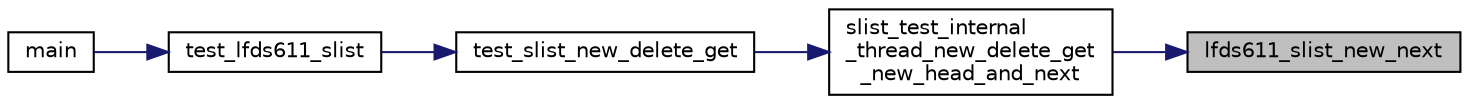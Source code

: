 digraph "lfds611_slist_new_next"
{
 // LATEX_PDF_SIZE
  edge [fontname="Helvetica",fontsize="10",labelfontname="Helvetica",labelfontsize="10"];
  node [fontname="Helvetica",fontsize="10",shape=record];
  rankdir="RL";
  Node1 [label="lfds611_slist_new_next",height=0.2,width=0.4,color="black", fillcolor="grey75", style="filled", fontcolor="black",tooltip=" "];
  Node1 -> Node2 [dir="back",color="midnightblue",fontsize="10",style="solid",fontname="Helvetica"];
  Node2 [label="slist_test_internal\l_thread_new_delete_get\l_new_head_and_next",height=0.2,width=0.4,color="black", fillcolor="white", style="filled",URL="$test__slist_8c.html#a854aa22f6f9cb24113775144178bc480",tooltip=" "];
  Node2 -> Node3 [dir="back",color="midnightblue",fontsize="10",style="solid",fontname="Helvetica"];
  Node3 [label="test_slist_new_delete_get",height=0.2,width=0.4,color="black", fillcolor="white", style="filled",URL="$test__slist_8c.html#aacc348b950a8c79a881792dbd85b7fd4",tooltip=" "];
  Node3 -> Node4 [dir="back",color="midnightblue",fontsize="10",style="solid",fontname="Helvetica"];
  Node4 [label="test_lfds611_slist",height=0.2,width=0.4,color="black", fillcolor="white", style="filled",URL="$test__slist_8c.html#a1e0fcb224cca32b9b34df3c22e4278c5",tooltip=" "];
  Node4 -> Node5 [dir="back",color="midnightblue",fontsize="10",style="solid",fontname="Helvetica"];
  Node5 [label="main",height=0.2,width=0.4,color="black", fillcolor="white", style="filled",URL="$UTIL_2LFDS_2liblfds6_81_81_2test_2src_2main_8c.html#a3c04138a5bfe5d72780bb7e82a18e627",tooltip=" "];
}
